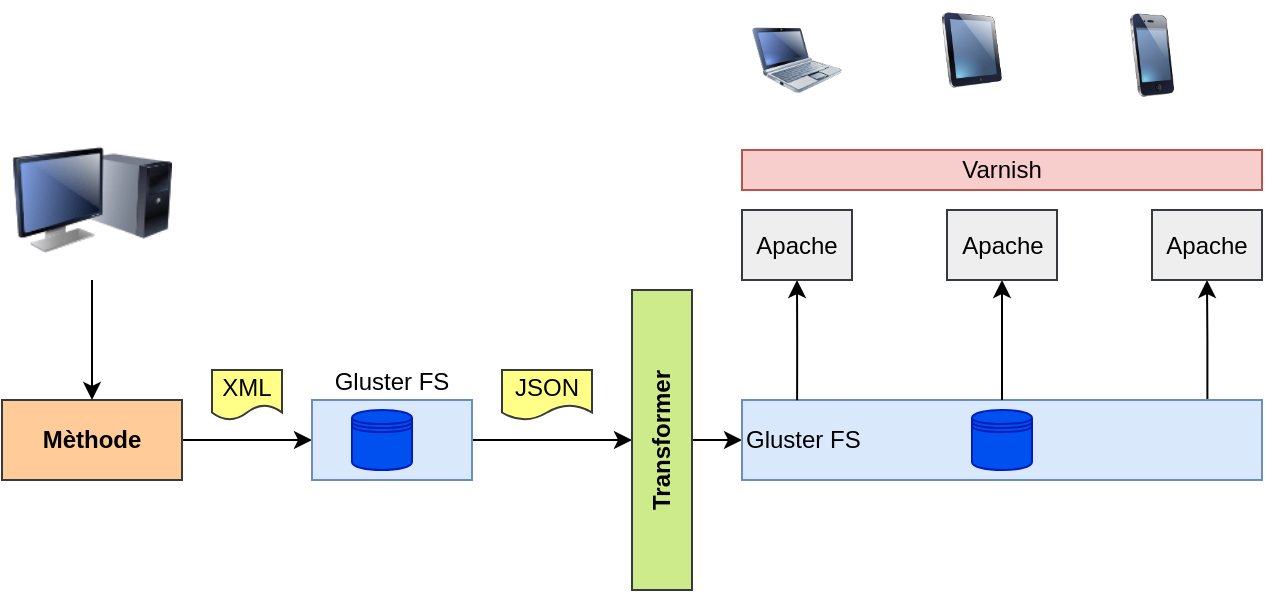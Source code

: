 <mxfile version="11.3.0" type="github" pages="1"><diagram id="9gjvxB7gPy226W7t_-wQ" name="Page-1"><mxGraphModel dx="706" dy="368" grid="1" gridSize="10" guides="1" tooltips="1" connect="1" arrows="1" fold="1" page="1" pageScale="1" pageWidth="827" pageHeight="1169" math="0" shadow="0"><root><mxCell id="0"/><mxCell id="1" parent="0"/><mxCell id="BN8xWlhGkEdEaaF4pMu0-30" style="edgeStyle=orthogonalEdgeStyle;rounded=0;orthogonalLoop=1;jettySize=auto;html=1;exitX=0.895;exitY=0.023;exitDx=0;exitDy=0;entryX=0.5;entryY=1;entryDx=0;entryDy=0;exitPerimeter=0;" edge="1" parent="1" source="BN8xWlhGkEdEaaF4pMu0-13" target="BN8xWlhGkEdEaaF4pMu0-19"><mxGeometry relative="1" as="geometry"/></mxCell><mxCell id="BN8xWlhGkEdEaaF4pMu0-6" style="edgeStyle=orthogonalEdgeStyle;rounded=0;orthogonalLoop=1;jettySize=auto;html=1;exitX=1;exitY=0.5;exitDx=0;exitDy=0;entryX=0;entryY=0.5;entryDx=0;entryDy=0;" edge="1" parent="1" source="BN8xWlhGkEdEaaF4pMu0-1" target="BN8xWlhGkEdEaaF4pMu0-4"><mxGeometry relative="1" as="geometry"/></mxCell><mxCell id="BN8xWlhGkEdEaaF4pMu0-1" value="Mèthode" style="rounded=0;whiteSpace=wrap;html=1;fillColor=#ffcc99;strokeColor=#36393d;fontStyle=1" vertex="1" parent="1"><mxGeometry x="115" y="335" width="90" height="40" as="geometry"/></mxCell><mxCell id="BN8xWlhGkEdEaaF4pMu0-3" style="edgeStyle=orthogonalEdgeStyle;rounded=0;orthogonalLoop=1;jettySize=auto;html=1;entryX=0.5;entryY=0;entryDx=0;entryDy=0;" edge="1" parent="1" source="BN8xWlhGkEdEaaF4pMu0-2" target="BN8xWlhGkEdEaaF4pMu0-1"><mxGeometry relative="1" as="geometry"/></mxCell><mxCell id="BN8xWlhGkEdEaaF4pMu0-2" value="" style="image;html=1;labelBackgroundColor=#ffffff;image=img/lib/clip_art/computers/Monitor_Tower_128x128.png" vertex="1" parent="1"><mxGeometry x="120" y="195" width="80" height="80" as="geometry"/></mxCell><mxCell id="BN8xWlhGkEdEaaF4pMu0-11" style="edgeStyle=orthogonalEdgeStyle;rounded=0;orthogonalLoop=1;jettySize=auto;html=1;exitX=1;exitY=0.5;exitDx=0;exitDy=0;entryX=0;entryY=0.5;entryDx=0;entryDy=0;" edge="1" parent="1" source="BN8xWlhGkEdEaaF4pMu0-4" target="BN8xWlhGkEdEaaF4pMu0-9"><mxGeometry relative="1" as="geometry"/></mxCell><mxCell id="BN8xWlhGkEdEaaF4pMu0-4" value="Gluster FS" style="rounded=0;whiteSpace=wrap;html=1;fillColor=#dae8fc;strokeColor=#6c8ebf;labelPosition=center;verticalLabelPosition=top;align=center;verticalAlign=bottom;" vertex="1" parent="1"><mxGeometry x="270" y="335" width="80" height="40" as="geometry"/></mxCell><mxCell id="BN8xWlhGkEdEaaF4pMu0-7" value="" style="shape=datastore;whiteSpace=wrap;html=1;fillColor=#0050ef;strokeColor=#001DBC;fontColor=#ffffff;" vertex="1" parent="1"><mxGeometry x="290" y="340" width="30" height="30" as="geometry"/></mxCell><mxCell id="BN8xWlhGkEdEaaF4pMu0-8" value="XML" style="shape=document;whiteSpace=wrap;html=1;boundedLbl=1;fillColor=#ffff88;strokeColor=#36393d;" vertex="1" parent="1"><mxGeometry x="220" y="320" width="35" height="25" as="geometry"/></mxCell><mxCell id="BN8xWlhGkEdEaaF4pMu0-15" style="edgeStyle=orthogonalEdgeStyle;rounded=0;orthogonalLoop=1;jettySize=auto;html=1;exitX=1;exitY=0.5;exitDx=0;exitDy=0;entryX=0;entryY=0.5;entryDx=0;entryDy=0;" edge="1" parent="1" source="BN8xWlhGkEdEaaF4pMu0-9" target="BN8xWlhGkEdEaaF4pMu0-13"><mxGeometry relative="1" as="geometry"/></mxCell><mxCell id="BN8xWlhGkEdEaaF4pMu0-9" value="Transformer" style="rounded=0;whiteSpace=wrap;html=1;direction=east;rotation=0;horizontal=0;fillColor=#cdeb8b;strokeColor=#36393d;fontStyle=1" vertex="1" parent="1"><mxGeometry x="430" y="280" width="30" height="150" as="geometry"/></mxCell><mxCell id="BN8xWlhGkEdEaaF4pMu0-13" value="Gluster FS" style="rounded=0;whiteSpace=wrap;html=1;fillColor=#dae8fc;strokeColor=#6c8ebf;labelPosition=center;verticalLabelPosition=middle;align=left;verticalAlign=middle;" vertex="1" parent="1"><mxGeometry x="485" y="335" width="260" height="40" as="geometry"/></mxCell><mxCell id="BN8xWlhGkEdEaaF4pMu0-14" value="" style="shape=datastore;whiteSpace=wrap;html=1;fillColor=#0050ef;strokeColor=#001DBC;fontColor=#ffffff;" vertex="1" parent="1"><mxGeometry x="600" y="340" width="30" height="30" as="geometry"/></mxCell><mxCell id="BN8xWlhGkEdEaaF4pMu0-16" value="Varnish" style="rounded=0;whiteSpace=wrap;html=1;fillColor=#f8cecc;strokeColor=#b85450;" vertex="1" parent="1"><mxGeometry x="485" y="210" width="260" height="20" as="geometry"/></mxCell><mxCell id="BN8xWlhGkEdEaaF4pMu0-29" style="edgeStyle=orthogonalEdgeStyle;rounded=0;orthogonalLoop=1;jettySize=auto;html=1;exitX=0.106;exitY=0.003;exitDx=0;exitDy=0;entryX=0.5;entryY=1;entryDx=0;entryDy=0;exitPerimeter=0;" edge="1" parent="1" source="BN8xWlhGkEdEaaF4pMu0-13" target="BN8xWlhGkEdEaaF4pMu0-17"><mxGeometry relative="1" as="geometry"/></mxCell><mxCell id="BN8xWlhGkEdEaaF4pMu0-17" value="Apache" style="rounded=0;whiteSpace=wrap;html=1;fillColor=#eeeeee;strokeColor=#36393d;" vertex="1" parent="1"><mxGeometry x="485" y="240" width="55" height="35" as="geometry"/></mxCell><mxCell id="BN8xWlhGkEdEaaF4pMu0-22" style="edgeStyle=orthogonalEdgeStyle;rounded=0;orthogonalLoop=1;jettySize=auto;html=1;exitX=0.5;exitY=0;exitDx=0;exitDy=0;entryX=0.5;entryY=1;entryDx=0;entryDy=0;" edge="1" parent="1" source="BN8xWlhGkEdEaaF4pMu0-13" target="BN8xWlhGkEdEaaF4pMu0-18"><mxGeometry relative="1" as="geometry"/></mxCell><mxCell id="BN8xWlhGkEdEaaF4pMu0-18" value="Apache" style="rounded=0;whiteSpace=wrap;html=1;fillColor=#eeeeee;strokeColor=#36393d;" vertex="1" parent="1"><mxGeometry x="587.5" y="240" width="55" height="35" as="geometry"/></mxCell><mxCell id="BN8xWlhGkEdEaaF4pMu0-19" value="Apache" style="rounded=0;whiteSpace=wrap;html=1;fillColor=#eeeeee;strokeColor=#36393d;" vertex="1" parent="1"><mxGeometry x="690" y="240" width="55" height="35" as="geometry"/></mxCell><mxCell id="BN8xWlhGkEdEaaF4pMu0-26" value="JSON" style="shape=document;whiteSpace=wrap;html=1;boundedLbl=1;fillColor=#ffff88;strokeColor=#36393d;" vertex="1" parent="1"><mxGeometry x="365" y="320" width="45" height="25" as="geometry"/></mxCell><mxCell id="BN8xWlhGkEdEaaF4pMu0-31" value="" style="image;html=1;labelBackgroundColor=#ffffff;image=img/lib/clip_art/computers/Netbook_128x128.png;align=left;" vertex="1" parent="1"><mxGeometry x="490" y="140" width="45" height="50" as="geometry"/></mxCell><mxCell id="BN8xWlhGkEdEaaF4pMu0-32" value="" style="image;html=1;labelBackgroundColor=#ffffff;image=img/lib/clip_art/computers/iPad_128x128.png;align=left;" vertex="1" parent="1"><mxGeometry x="585" y="135" width="30" height="50" as="geometry"/></mxCell><mxCell id="BN8xWlhGkEdEaaF4pMu0-33" value="" style="image;html=1;labelBackgroundColor=#ffffff;image=img/lib/clip_art/telecommunication/iPhone_128x128.png;align=left;" vertex="1" parent="1"><mxGeometry x="679" y="140" width="22" height="45" as="geometry"/></mxCell></root></mxGraphModel></diagram></mxfile>